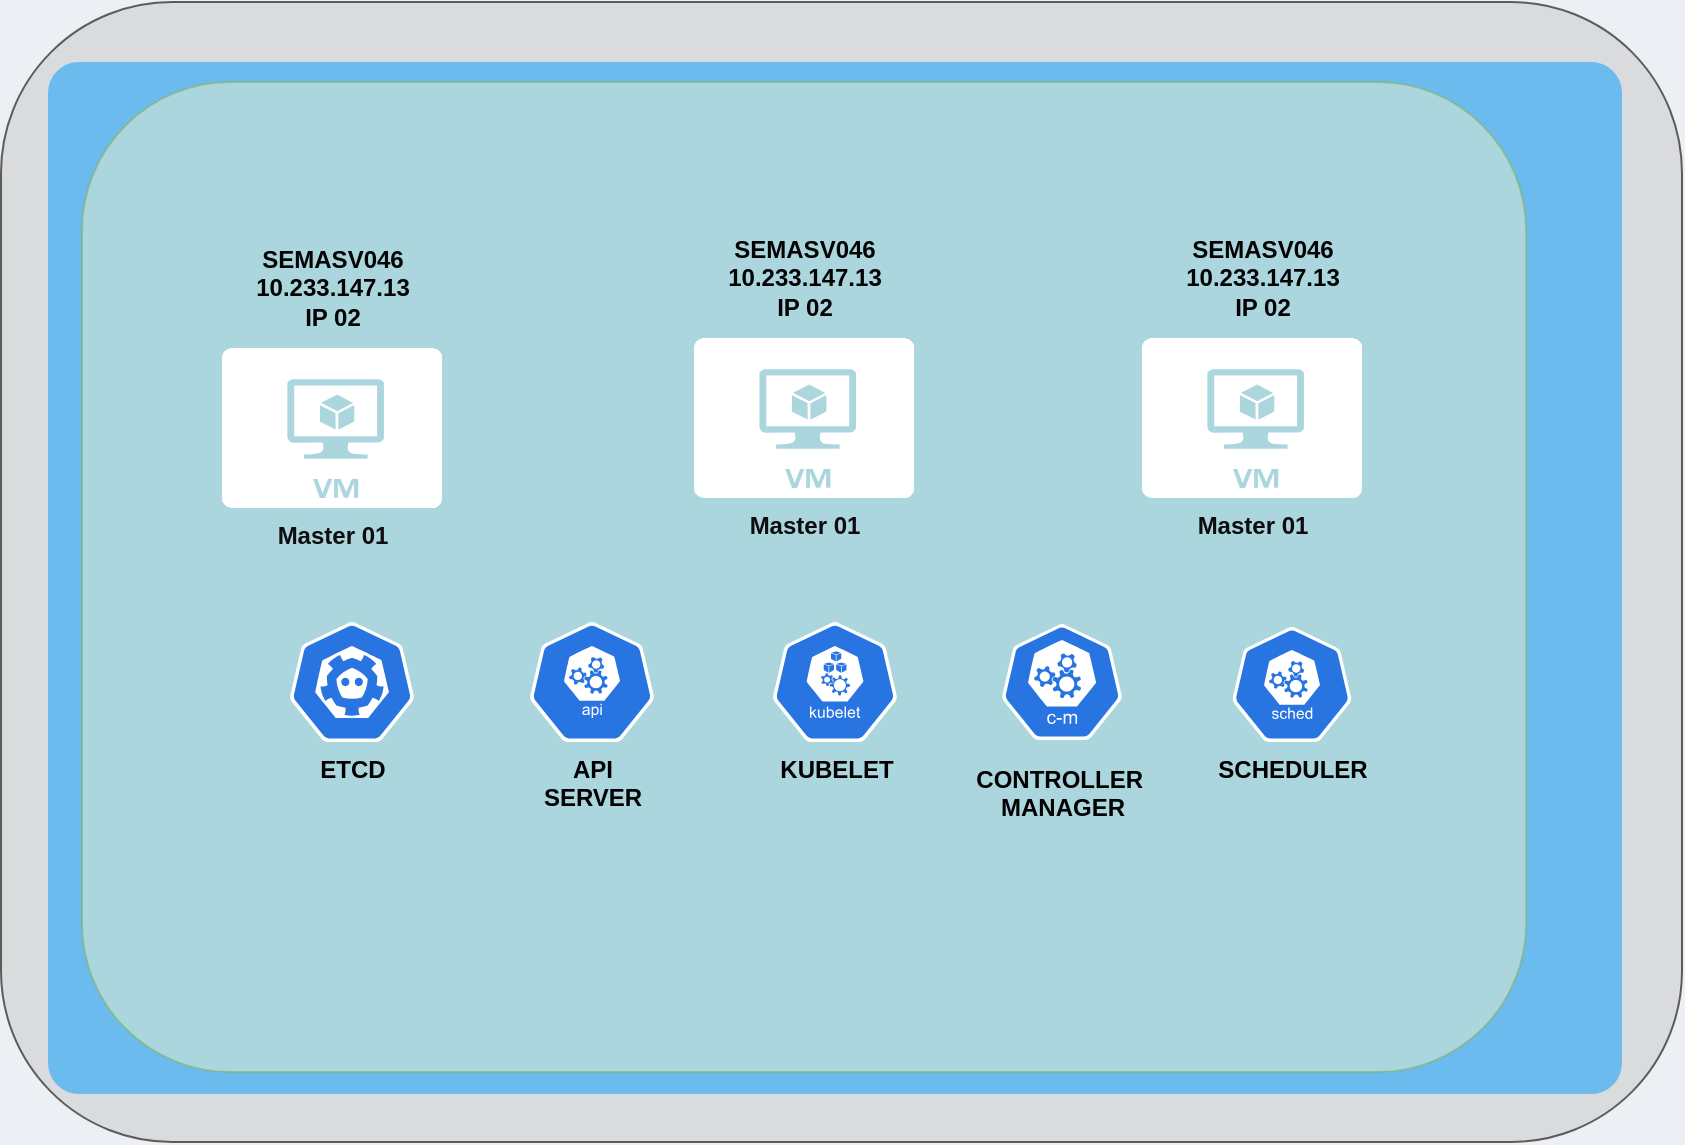<mxfile version="20.8.20" type="github">
  <diagram name="Page-1" id="7a6c530e-6e37-e111-ec74-82921da8cc10">
    <mxGraphModel dx="1434" dy="741" grid="1" gridSize="10" guides="1" tooltips="1" connect="1" arrows="1" fold="1" page="1" pageScale="1.5" pageWidth="827" pageHeight="1169" background="#eceff3" math="0" shadow="0">
      <root>
        <mxCell id="0" style=";html=1;" />
        <mxCell id="1" style=";html=1;" parent="0" />
        <mxCell id="rcPoYwZRDyphzUQkZkZY-44" value="" style="rounded=1;whiteSpace=wrap;html=1;labelBackgroundColor=none;fontSize=12;fontColor=#0d0d0d;fillColor=#CFCFCF;gradientColor=none;opacity=60;fontStyle=1" parent="1" vertex="1">
          <mxGeometry x="149.5" y="60" width="840.5" height="570" as="geometry" />
        </mxCell>
        <mxCell id="23046e2b9bb16c14-116" value="" style="whiteSpace=wrap;html=1;rounded=1;shadow=0;strokeColor=none;strokeWidth=2;fillColor=#009BFF;fontSize=12;fontColor=#FFFFFF;align=center;arcSize=3;verticalAlign=top;spacingTop=4;opacity=50;fontStyle=1" parent="1" vertex="1">
          <mxGeometry x="173" y="90" width="787" height="516" as="geometry" />
        </mxCell>
        <mxCell id="rJtXdkc1sMicTIPMUd31-7" value="" style="rounded=1;whiteSpace=wrap;html=1;labelBackgroundColor=none;fillColor=#d5e8d4;strokeColor=#82b366;opacity=60;" parent="1" vertex="1">
          <mxGeometry x="190" y="100" width="722.08" height="495" as="geometry" />
        </mxCell>
        <mxCell id="rcPoYwZRDyphzUQkZkZY-3" value="&lt;font style=&quot;font-size: 12px;&quot;&gt;Master 01&lt;br style=&quot;font-size: 12px;&quot;&gt;&lt;/font&gt;" style="verticalLabelPosition=bottom;html=1;verticalAlign=top;strokeColor=none;fillColor=#FFFFFF;shape=mxgraph.azure.virtual_machine;rounded=1;shadow=0;fontSize=12;fontColor=#0d0d0d;align=center;labelPosition=center;fontStyle=1" parent="1" vertex="1">
          <mxGeometry x="260" y="233" width="110" height="80" as="geometry" />
        </mxCell>
        <mxCell id="rcPoYwZRDyphzUQkZkZY-25" value="SEMASV046&lt;br style=&quot;font-size: 12px;&quot;&gt;10.233.147.13&lt;br&gt;IP 02" style="text;html=1;align=center;verticalAlign=middle;resizable=0;points=[];autosize=1;strokeColor=none;fillColor=none;fontColor=#030303;fontStyle=1;fontSize=12;" parent="1" vertex="1">
          <mxGeometry x="265" y="173" width="100" height="60" as="geometry" />
        </mxCell>
        <mxCell id="686fVdz83tYppI1NJqFT-3" value="&lt;font style=&quot;font-size: 12px;&quot;&gt;Master 01&lt;br style=&quot;font-size: 12px;&quot;&gt;&lt;/font&gt;" style="verticalLabelPosition=bottom;html=1;verticalAlign=top;strokeColor=none;fillColor=#FFFFFF;shape=mxgraph.azure.virtual_machine;rounded=1;shadow=0;fontSize=12;fontColor=#0d0d0d;align=center;labelPosition=center;fontStyle=1" vertex="1" parent="1">
          <mxGeometry x="720" y="228" width="110" height="80" as="geometry" />
        </mxCell>
        <mxCell id="686fVdz83tYppI1NJqFT-4" value="SEMASV046&lt;br style=&quot;font-size: 12px;&quot;&gt;10.233.147.13&lt;br&gt;IP 02" style="text;html=1;align=center;verticalAlign=middle;resizable=0;points=[];autosize=1;strokeColor=none;fillColor=none;fontColor=#030303;fontStyle=1;fontSize=12;" vertex="1" parent="1">
          <mxGeometry x="501.04" y="168" width="100" height="60" as="geometry" />
        </mxCell>
        <mxCell id="686fVdz83tYppI1NJqFT-5" value="&lt;font style=&quot;font-size: 12px;&quot;&gt;Master 01&lt;br style=&quot;font-size: 12px;&quot;&gt;&lt;/font&gt;" style="verticalLabelPosition=bottom;html=1;verticalAlign=top;strokeColor=none;fillColor=#FFFFFF;shape=mxgraph.azure.virtual_machine;rounded=1;shadow=0;fontSize=12;fontColor=#0d0d0d;align=center;labelPosition=center;fontStyle=1" vertex="1" parent="1">
          <mxGeometry x="496.04" y="228" width="110" height="80" as="geometry" />
        </mxCell>
        <mxCell id="686fVdz83tYppI1NJqFT-6" value="SEMASV046&lt;br style=&quot;font-size: 12px;&quot;&gt;10.233.147.13&lt;br&gt;IP 02" style="text;html=1;align=center;verticalAlign=middle;resizable=0;points=[];autosize=1;strokeColor=none;fillColor=none;fontColor=#030303;fontStyle=1;fontSize=12;" vertex="1" parent="1">
          <mxGeometry x="730" y="168" width="100" height="60" as="geometry" />
        </mxCell>
        <mxCell id="686fVdz83tYppI1NJqFT-7" value="API&lt;br&gt;SERVER" style="sketch=0;html=1;dashed=0;whitespace=wrap;fillColor=#2875E2;strokeColor=#ffffff;points=[[0.005,0.63,0],[0.1,0.2,0],[0.9,0.2,0],[0.5,0,0],[0.995,0.63,0],[0.72,0.99,0],[0.5,1,0],[0.28,0.99,0]];verticalLabelPosition=bottom;align=center;verticalAlign=top;shape=mxgraph.kubernetes.icon;prIcon=api;fontStyle=1" vertex="1" parent="1">
          <mxGeometry x="410" y="370" width="70" height="60" as="geometry" />
        </mxCell>
        <mxCell id="686fVdz83tYppI1NJqFT-8" value="ETCD" style="sketch=0;html=1;dashed=0;whitespace=wrap;fillColor=#2875E2;strokeColor=#ffffff;points=[[0.005,0.63,0],[0.1,0.2,0],[0.9,0.2,0],[0.5,0,0],[0.995,0.63,0],[0.72,0.99,0],[0.5,1,0],[0.28,0.99,0]];verticalLabelPosition=bottom;align=center;verticalAlign=top;shape=mxgraph.kubernetes.icon;prIcon=etcd;fontStyle=1" vertex="1" parent="1">
          <mxGeometry x="285" y="370" width="80" height="60" as="geometry" />
        </mxCell>
        <mxCell id="686fVdz83tYppI1NJqFT-9" value="KUBELET" style="sketch=0;html=1;dashed=0;whitespace=wrap;fillColor=#2875E2;strokeColor=#ffffff;points=[[0.005,0.63,0],[0.1,0.2,0],[0.9,0.2,0],[0.5,0,0],[0.995,0.63,0],[0.72,0.99,0],[0.5,1,0],[0.28,0.99,0]];verticalLabelPosition=bottom;align=center;verticalAlign=top;shape=mxgraph.kubernetes.icon;prIcon=kubelet;fontStyle=1" vertex="1" parent="1">
          <mxGeometry x="528.48" y="370" width="76.04" height="60" as="geometry" />
        </mxCell>
        <mxCell id="686fVdz83tYppI1NJqFT-10" value="CONTROLLER&amp;nbsp;&lt;br&gt;MANAGER" style="sketch=0;html=1;dashed=0;whitespace=wrap;fillColor=#2875E2;strokeColor=#ffffff;points=[[0.005,0.63,0],[0.1,0.2,0],[0.9,0.2,0],[0.5,0,0],[0.995,0.63,0],[0.72,0.99,0],[0.5,1,0],[0.28,0.99,0]];verticalLabelPosition=bottom;align=center;verticalAlign=top;shape=mxgraph.kubernetes.icon;prIcon=c_m;fontStyle=1" vertex="1" parent="1">
          <mxGeometry x="650" y="365" width="60" height="70" as="geometry" />
        </mxCell>
        <mxCell id="686fVdz83tYppI1NJqFT-11" value="SCHEDULER" style="sketch=0;html=1;dashed=0;whitespace=wrap;fillColor=#2875E2;strokeColor=#ffffff;points=[[0.005,0.63,0],[0.1,0.2,0],[0.9,0.2,0],[0.5,0,0],[0.995,0.63,0],[0.72,0.99,0],[0.5,1,0],[0.28,0.99,0]];verticalLabelPosition=bottom;align=center;verticalAlign=top;shape=mxgraph.kubernetes.icon;prIcon=sched;fontStyle=1" vertex="1" parent="1">
          <mxGeometry x="760" y="372.5" width="70" height="57.5" as="geometry" />
        </mxCell>
      </root>
    </mxGraphModel>
  </diagram>
</mxfile>
